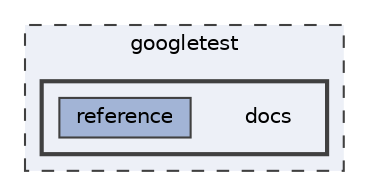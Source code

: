 digraph "googletest/docs"
{
 // LATEX_PDF_SIZE
  bgcolor="transparent";
  edge [fontname=Helvetica,fontsize=10,labelfontname=Helvetica,labelfontsize=10];
  node [fontname=Helvetica,fontsize=10,shape=box,height=0.2,width=0.4];
  compound=true
  subgraph clusterdir_2879053b84896c12ffc7981c1bfbc532 {
    graph [ bgcolor="#edf0f7", pencolor="grey25", label="googletest", fontname=Helvetica,fontsize=10 style="filled,dashed", URL="dir_2879053b84896c12ffc7981c1bfbc532.html",tooltip=""]
  subgraph clusterdir_a2657960f5cd68d9c337c2a45de0c4a6 {
    graph [ bgcolor="#edf0f7", pencolor="grey25", label="", fontname=Helvetica,fontsize=10 style="filled,bold", URL="dir_a2657960f5cd68d9c337c2a45de0c4a6.html",tooltip=""]
    dir_a2657960f5cd68d9c337c2a45de0c4a6 [shape=plaintext, label="docs"];
  dir_0dff9b90c93f6879a2986219c3754dea [label="reference", fillcolor="#a2b4d6", color="grey25", style="filled", URL="dir_0dff9b90c93f6879a2986219c3754dea.html",tooltip=""];
  }
  }
}
